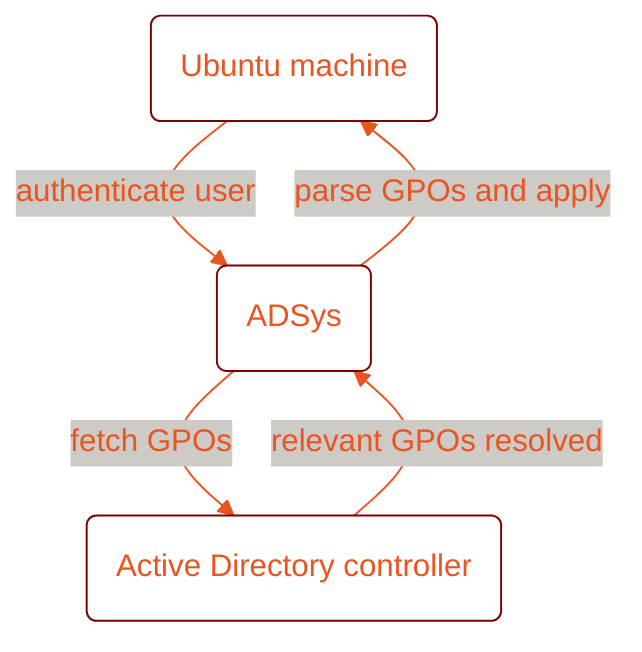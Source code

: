 %%{init: {"theme": "base", "themeVariables": {
      'background': '#DDC9D4',
      'primaryColor': '#FFF',
      'primaryTextColor': '#E95420',
      'primaryBorderColor': '#7C0000',
      'lineColor': '#E95420',
      'secondaryColor': '#CECAC5'
}}}%%
flowchart TB
    adcli(Ubuntu machine)
    adsys(ADSys)
    adcon(Active Directory controller)

    adcli --"authenticate user"--> adsys
    adsys --"fetch GPOs"--> adcon
    adcon --"relevant GPOs resolved"--> adsys
    adsys --"parse GPOs and apply"--> adcli